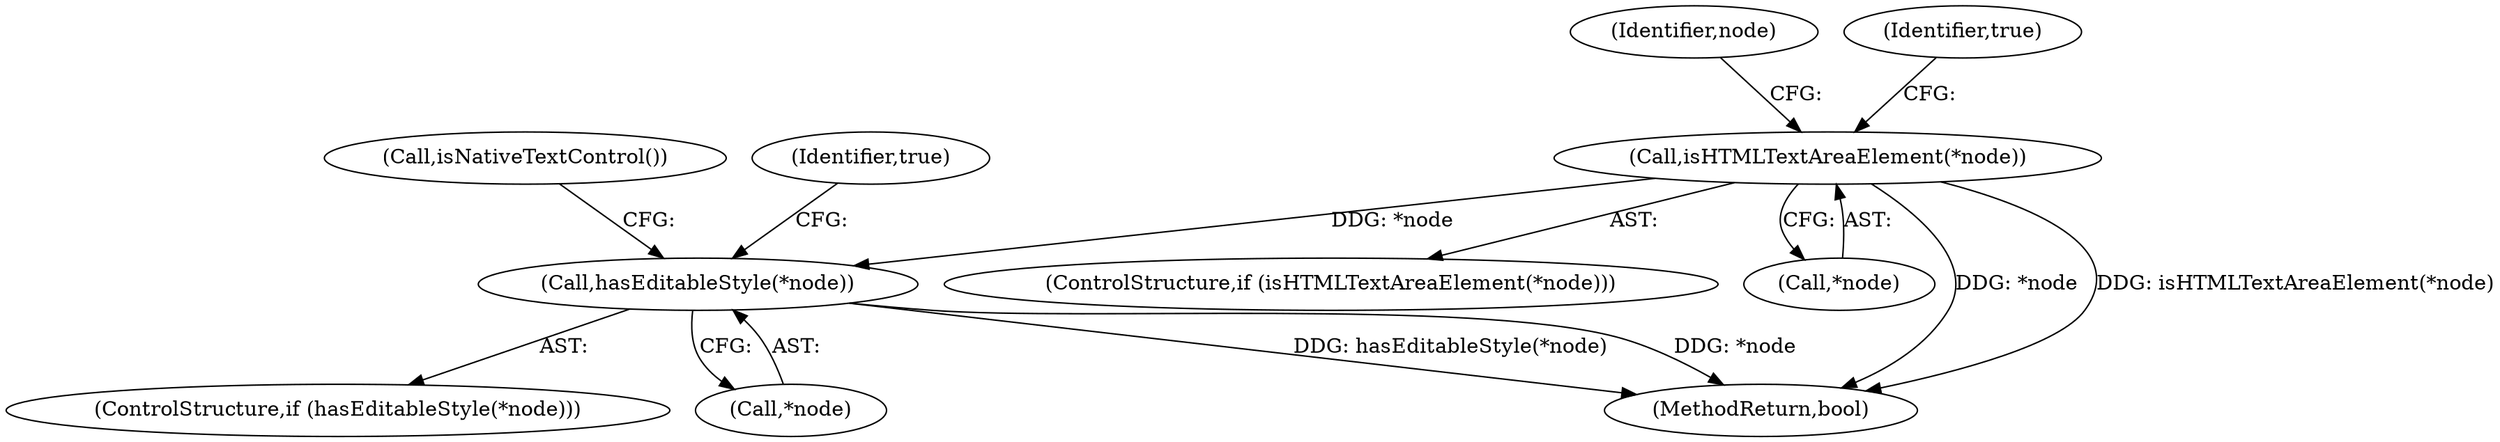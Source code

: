 digraph "0_Chrome_d27468a832d5316884bd02f459cbf493697fd7e1_26@pointer" {
"1000112" [label="(Call,isHTMLTextAreaElement(*node))"];
"1000118" [label="(Call,hasEditableStyle(*node))"];
"1000111" [label="(ControlStructure,if (isHTMLTextAreaElement(*node)))"];
"1000117" [label="(ControlStructure,if (hasEditableStyle(*node)))"];
"1000126" [label="(Call,isNativeTextControl())"];
"1000112" [label="(Call,isHTMLTextAreaElement(*node))"];
"1000113" [label="(Call,*node)"];
"1000120" [label="(Identifier,node)"];
"1000122" [label="(Identifier,true)"];
"1000119" [label="(Call,*node)"];
"1000118" [label="(Call,hasEditableStyle(*node))"];
"1000136" [label="(MethodReturn,bool)"];
"1000116" [label="(Identifier,true)"];
"1000112" -> "1000111"  [label="AST: "];
"1000112" -> "1000113"  [label="CFG: "];
"1000113" -> "1000112"  [label="AST: "];
"1000116" -> "1000112"  [label="CFG: "];
"1000120" -> "1000112"  [label="CFG: "];
"1000112" -> "1000136"  [label="DDG: *node"];
"1000112" -> "1000136"  [label="DDG: isHTMLTextAreaElement(*node)"];
"1000112" -> "1000118"  [label="DDG: *node"];
"1000118" -> "1000117"  [label="AST: "];
"1000118" -> "1000119"  [label="CFG: "];
"1000119" -> "1000118"  [label="AST: "];
"1000122" -> "1000118"  [label="CFG: "];
"1000126" -> "1000118"  [label="CFG: "];
"1000118" -> "1000136"  [label="DDG: hasEditableStyle(*node)"];
"1000118" -> "1000136"  [label="DDG: *node"];
}
